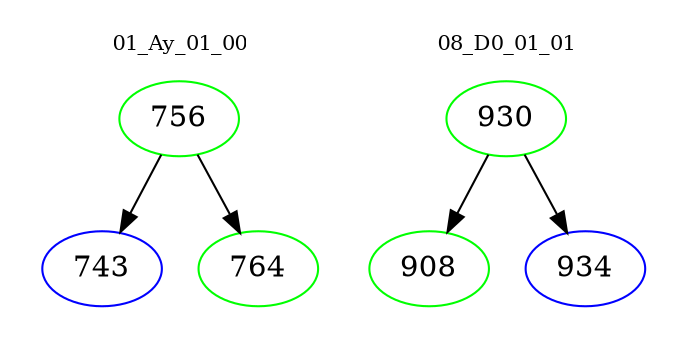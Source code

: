 digraph{
subgraph cluster_0 {
color = white
label = "01_Ay_01_00";
fontsize=10;
T0_756 [label="756", color="green"]
T0_756 -> T0_743 [color="black"]
T0_743 [label="743", color="blue"]
T0_756 -> T0_764 [color="black"]
T0_764 [label="764", color="green"]
}
subgraph cluster_1 {
color = white
label = "08_D0_01_01";
fontsize=10;
T1_930 [label="930", color="green"]
T1_930 -> T1_908 [color="black"]
T1_908 [label="908", color="green"]
T1_930 -> T1_934 [color="black"]
T1_934 [label="934", color="blue"]
}
}
